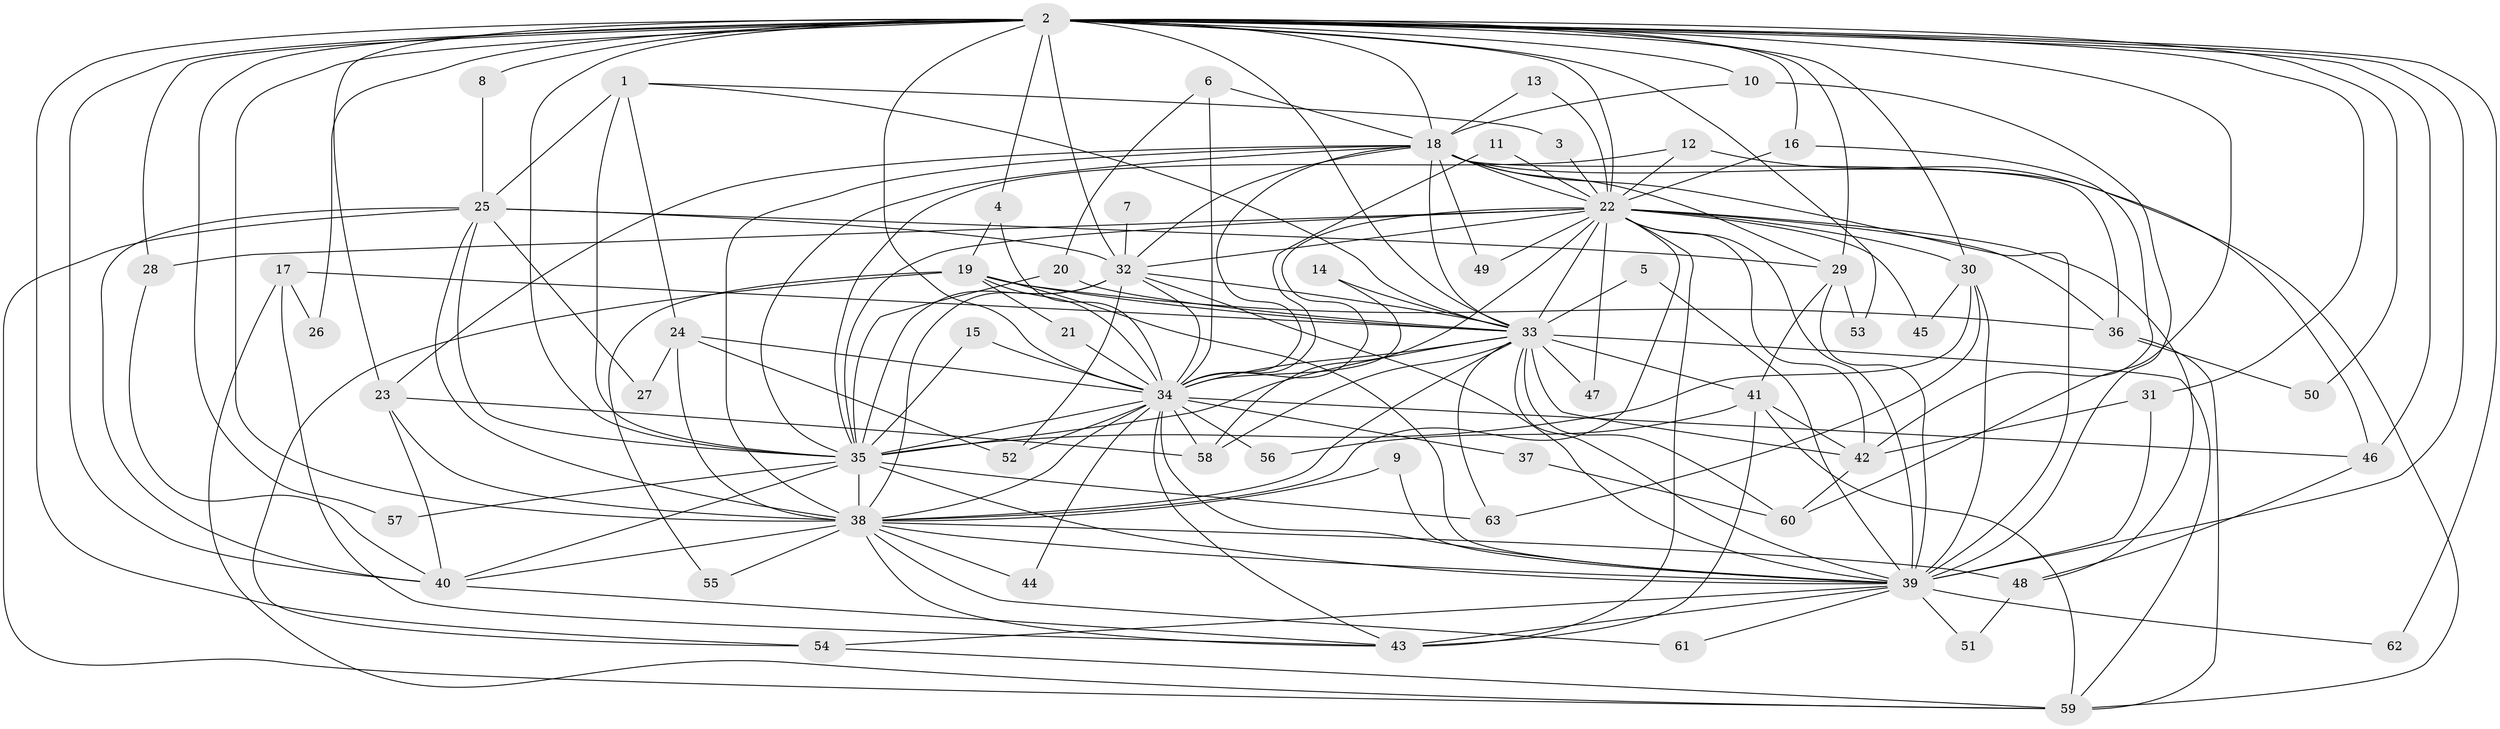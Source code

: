 // original degree distribution, {21: 0.016, 25: 0.016, 26: 0.016, 11: 0.008, 22: 0.008, 23: 0.008, 19: 0.008, 3: 0.24, 5: 0.04, 4: 0.128, 8: 0.016, 6: 0.024, 2: 0.472}
// Generated by graph-tools (version 1.1) at 2025/25/03/09/25 03:25:40]
// undirected, 63 vertices, 180 edges
graph export_dot {
graph [start="1"]
  node [color=gray90,style=filled];
  1;
  2;
  3;
  4;
  5;
  6;
  7;
  8;
  9;
  10;
  11;
  12;
  13;
  14;
  15;
  16;
  17;
  18;
  19;
  20;
  21;
  22;
  23;
  24;
  25;
  26;
  27;
  28;
  29;
  30;
  31;
  32;
  33;
  34;
  35;
  36;
  37;
  38;
  39;
  40;
  41;
  42;
  43;
  44;
  45;
  46;
  47;
  48;
  49;
  50;
  51;
  52;
  53;
  54;
  55;
  56;
  57;
  58;
  59;
  60;
  61;
  62;
  63;
  1 -- 3 [weight=1.0];
  1 -- 24 [weight=1.0];
  1 -- 25 [weight=1.0];
  1 -- 33 [weight=1.0];
  1 -- 35 [weight=2.0];
  2 -- 4 [weight=1.0];
  2 -- 8 [weight=1.0];
  2 -- 10 [weight=1.0];
  2 -- 16 [weight=1.0];
  2 -- 18 [weight=2.0];
  2 -- 22 [weight=2.0];
  2 -- 23 [weight=1.0];
  2 -- 26 [weight=2.0];
  2 -- 28 [weight=1.0];
  2 -- 29 [weight=2.0];
  2 -- 30 [weight=2.0];
  2 -- 31 [weight=1.0];
  2 -- 32 [weight=4.0];
  2 -- 33 [weight=2.0];
  2 -- 34 [weight=3.0];
  2 -- 35 [weight=2.0];
  2 -- 38 [weight=4.0];
  2 -- 39 [weight=3.0];
  2 -- 40 [weight=1.0];
  2 -- 46 [weight=1.0];
  2 -- 50 [weight=1.0];
  2 -- 53 [weight=1.0];
  2 -- 54 [weight=1.0];
  2 -- 57 [weight=1.0];
  2 -- 60 [weight=1.0];
  2 -- 62 [weight=1.0];
  3 -- 22 [weight=1.0];
  4 -- 19 [weight=1.0];
  4 -- 34 [weight=1.0];
  5 -- 33 [weight=1.0];
  5 -- 39 [weight=1.0];
  6 -- 18 [weight=1.0];
  6 -- 20 [weight=1.0];
  6 -- 34 [weight=1.0];
  7 -- 32 [weight=2.0];
  8 -- 25 [weight=1.0];
  9 -- 38 [weight=1.0];
  9 -- 39 [weight=1.0];
  10 -- 18 [weight=1.0];
  10 -- 39 [weight=1.0];
  11 -- 22 [weight=1.0];
  11 -- 34 [weight=1.0];
  12 -- 22 [weight=1.0];
  12 -- 35 [weight=1.0];
  12 -- 46 [weight=1.0];
  13 -- 18 [weight=1.0];
  13 -- 22 [weight=1.0];
  14 -- 33 [weight=1.0];
  14 -- 34 [weight=1.0];
  15 -- 34 [weight=1.0];
  15 -- 35 [weight=1.0];
  16 -- 22 [weight=1.0];
  16 -- 42 [weight=1.0];
  17 -- 26 [weight=1.0];
  17 -- 33 [weight=1.0];
  17 -- 43 [weight=1.0];
  17 -- 59 [weight=1.0];
  18 -- 22 [weight=2.0];
  18 -- 23 [weight=1.0];
  18 -- 29 [weight=1.0];
  18 -- 32 [weight=1.0];
  18 -- 33 [weight=1.0];
  18 -- 34 [weight=2.0];
  18 -- 35 [weight=1.0];
  18 -- 36 [weight=1.0];
  18 -- 38 [weight=1.0];
  18 -- 39 [weight=1.0];
  18 -- 49 [weight=1.0];
  18 -- 59 [weight=1.0];
  19 -- 21 [weight=1.0];
  19 -- 33 [weight=1.0];
  19 -- 34 [weight=1.0];
  19 -- 36 [weight=1.0];
  19 -- 39 [weight=1.0];
  19 -- 54 [weight=1.0];
  19 -- 55 [weight=1.0];
  20 -- 33 [weight=1.0];
  20 -- 35 [weight=2.0];
  21 -- 34 [weight=1.0];
  22 -- 28 [weight=1.0];
  22 -- 30 [weight=1.0];
  22 -- 32 [weight=1.0];
  22 -- 33 [weight=1.0];
  22 -- 34 [weight=1.0];
  22 -- 35 [weight=1.0];
  22 -- 36 [weight=1.0];
  22 -- 38 [weight=1.0];
  22 -- 39 [weight=1.0];
  22 -- 42 [weight=1.0];
  22 -- 43 [weight=1.0];
  22 -- 45 [weight=1.0];
  22 -- 47 [weight=1.0];
  22 -- 48 [weight=1.0];
  22 -- 49 [weight=1.0];
  22 -- 58 [weight=1.0];
  23 -- 38 [weight=1.0];
  23 -- 40 [weight=1.0];
  23 -- 58 [weight=1.0];
  24 -- 27 [weight=1.0];
  24 -- 34 [weight=2.0];
  24 -- 38 [weight=1.0];
  24 -- 52 [weight=1.0];
  25 -- 27 [weight=1.0];
  25 -- 29 [weight=1.0];
  25 -- 32 [weight=1.0];
  25 -- 35 [weight=1.0];
  25 -- 38 [weight=1.0];
  25 -- 40 [weight=1.0];
  25 -- 59 [weight=1.0];
  28 -- 40 [weight=1.0];
  29 -- 39 [weight=1.0];
  29 -- 41 [weight=1.0];
  29 -- 53 [weight=1.0];
  30 -- 35 [weight=1.0];
  30 -- 39 [weight=1.0];
  30 -- 45 [weight=1.0];
  30 -- 63 [weight=1.0];
  31 -- 39 [weight=2.0];
  31 -- 42 [weight=1.0];
  32 -- 33 [weight=1.0];
  32 -- 34 [weight=1.0];
  32 -- 35 [weight=1.0];
  32 -- 38 [weight=1.0];
  32 -- 39 [weight=1.0];
  32 -- 52 [weight=1.0];
  33 -- 34 [weight=2.0];
  33 -- 35 [weight=2.0];
  33 -- 38 [weight=1.0];
  33 -- 39 [weight=1.0];
  33 -- 41 [weight=1.0];
  33 -- 42 [weight=3.0];
  33 -- 47 [weight=1.0];
  33 -- 58 [weight=1.0];
  33 -- 59 [weight=1.0];
  33 -- 60 [weight=1.0];
  33 -- 63 [weight=1.0];
  34 -- 35 [weight=2.0];
  34 -- 37 [weight=1.0];
  34 -- 38 [weight=1.0];
  34 -- 39 [weight=1.0];
  34 -- 43 [weight=1.0];
  34 -- 44 [weight=1.0];
  34 -- 46 [weight=1.0];
  34 -- 52 [weight=1.0];
  34 -- 56 [weight=1.0];
  34 -- 58 [weight=1.0];
  35 -- 38 [weight=2.0];
  35 -- 39 [weight=1.0];
  35 -- 40 [weight=1.0];
  35 -- 57 [weight=1.0];
  35 -- 63 [weight=1.0];
  36 -- 50 [weight=1.0];
  36 -- 59 [weight=1.0];
  37 -- 60 [weight=1.0];
  38 -- 39 [weight=1.0];
  38 -- 40 [weight=1.0];
  38 -- 43 [weight=1.0];
  38 -- 44 [weight=1.0];
  38 -- 48 [weight=1.0];
  38 -- 55 [weight=1.0];
  38 -- 61 [weight=1.0];
  39 -- 43 [weight=1.0];
  39 -- 51 [weight=1.0];
  39 -- 54 [weight=1.0];
  39 -- 61 [weight=1.0];
  39 -- 62 [weight=1.0];
  40 -- 43 [weight=1.0];
  41 -- 42 [weight=1.0];
  41 -- 43 [weight=2.0];
  41 -- 56 [weight=1.0];
  41 -- 59 [weight=1.0];
  42 -- 60 [weight=1.0];
  46 -- 48 [weight=1.0];
  48 -- 51 [weight=1.0];
  54 -- 59 [weight=1.0];
}
